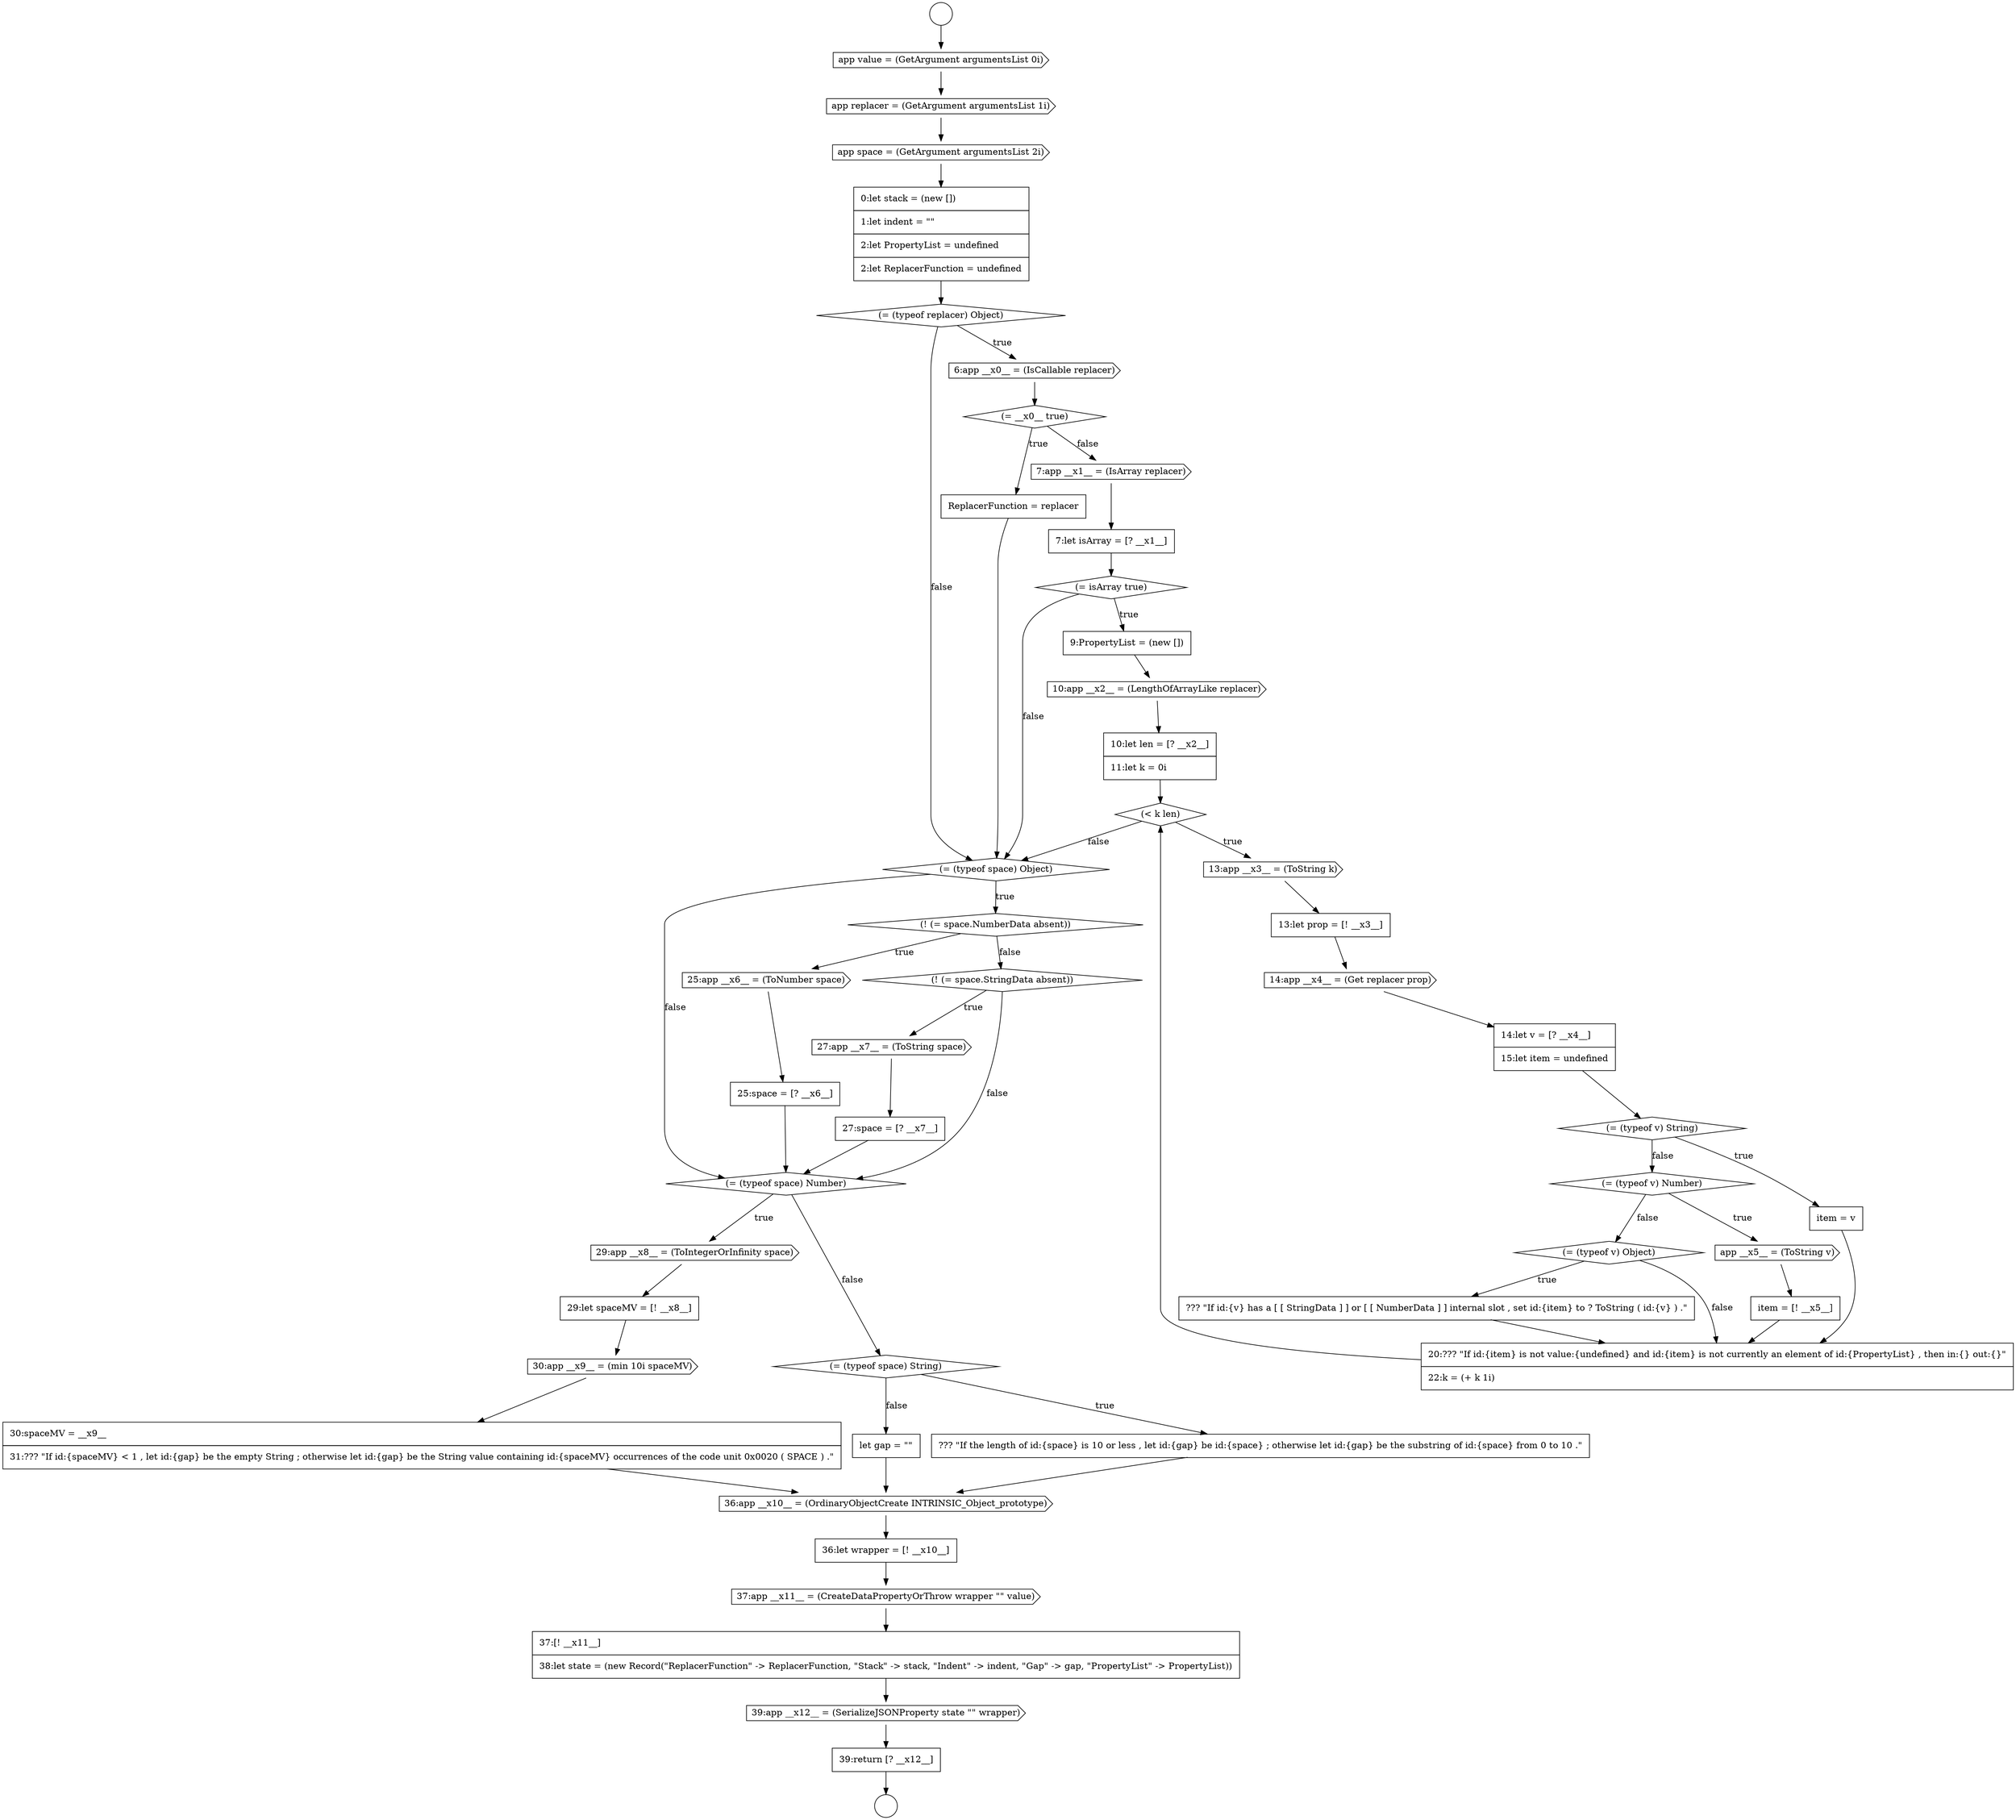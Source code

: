 digraph {
  node0 [shape=circle label=" " color="black" fillcolor="white" style=filled]
  node5 [shape=none, margin=0, label=<<font color="black">
    <table border="0" cellborder="1" cellspacing="0" cellpadding="10">
      <tr><td align="left">0:let stack = (new [])</td></tr>
      <tr><td align="left">1:let indent = &quot;&quot;</td></tr>
      <tr><td align="left">2:let PropertyList = undefined</td></tr>
      <tr><td align="left">2:let ReplacerFunction = undefined</td></tr>
    </table>
  </font>> color="black" fillcolor="white" style=filled]
  node10 [shape=cds, label=<<font color="black">7:app __x1__ = (IsArray replacer)</font>> color="black" fillcolor="white" style=filled]
  node14 [shape=cds, label=<<font color="black">10:app __x2__ = (LengthOfArrayLike replacer)</font>> color="black" fillcolor="white" style=filled]
  node1 [shape=circle label=" " color="black" fillcolor="white" style=filled]
  node6 [shape=diamond, label=<<font color="black">(= (typeof replacer) Object)</font>> color="black" fillcolor="white" style=filled]
  node9 [shape=none, margin=0, label=<<font color="black">
    <table border="0" cellborder="1" cellspacing="0" cellpadding="10">
      <tr><td align="left">ReplacerFunction = replacer</td></tr>
    </table>
  </font>> color="black" fillcolor="white" style=filled]
  node2 [shape=cds, label=<<font color="black">app value = (GetArgument argumentsList 0i)</font>> color="black" fillcolor="white" style=filled]
  node8 [shape=diamond, label=<<font color="black">(= __x0__ true)</font>> color="black" fillcolor="white" style=filled]
  node4 [shape=cds, label=<<font color="black">app space = (GetArgument argumentsList 2i)</font>> color="black" fillcolor="white" style=filled]
  node42 [shape=none, margin=0, label=<<font color="black">
    <table border="0" cellborder="1" cellspacing="0" cellpadding="10">
      <tr><td align="left">??? &quot;If the length of id:{space} is 10 or less , let id:{gap} be id:{space} ; otherwise let id:{gap} be the substring of id:{space} from 0 to 10 .&quot;</td></tr>
    </table>
  </font>> color="black" fillcolor="white" style=filled]
  node24 [shape=cds, label=<<font color="black">app __x5__ = (ToString v)</font>> color="black" fillcolor="white" style=filled]
  node37 [shape=cds, label=<<font color="black">29:app __x8__ = (ToIntegerOrInfinity space)</font>> color="black" fillcolor="white" style=filled]
  node25 [shape=none, margin=0, label=<<font color="black">
    <table border="0" cellborder="1" cellspacing="0" cellpadding="10">
      <tr><td align="left">item = [! __x5__]</td></tr>
    </table>
  </font>> color="black" fillcolor="white" style=filled]
  node20 [shape=none, margin=0, label=<<font color="black">
    <table border="0" cellborder="1" cellspacing="0" cellpadding="10">
      <tr><td align="left">14:let v = [? __x4__]</td></tr>
      <tr><td align="left">15:let item = undefined</td></tr>
    </table>
  </font>> color="black" fillcolor="white" style=filled]
  node46 [shape=cds, label=<<font color="black">37:app __x11__ = (CreateDataPropertyOrThrow wrapper &quot;&quot; value)</font>> color="black" fillcolor="white" style=filled]
  node29 [shape=diamond, label=<<font color="black">(= (typeof space) Object)</font>> color="black" fillcolor="white" style=filled]
  node21 [shape=diamond, label=<<font color="black">(= (typeof v) String)</font>> color="black" fillcolor="white" style=filled]
  node33 [shape=diamond, label=<<font color="black">(! (= space.StringData absent))</font>> color="black" fillcolor="white" style=filled]
  node28 [shape=none, margin=0, label=<<font color="black">
    <table border="0" cellborder="1" cellspacing="0" cellpadding="10">
      <tr><td align="left">20:??? &quot;If id:{item} is not value:{undefined} and id:{item} is not currently an element of id:{PropertyList} , then in:{} out:{}&quot;</td></tr>
      <tr><td align="left">22:k = (+ k 1i)</td></tr>
    </table>
  </font>> color="black" fillcolor="white" style=filled]
  node38 [shape=none, margin=0, label=<<font color="black">
    <table border="0" cellborder="1" cellspacing="0" cellpadding="10">
      <tr><td align="left">29:let spaceMV = [! __x8__]</td></tr>
    </table>
  </font>> color="black" fillcolor="white" style=filled]
  node13 [shape=none, margin=0, label=<<font color="black">
    <table border="0" cellborder="1" cellspacing="0" cellpadding="10">
      <tr><td align="left">9:PropertyList = (new [])</td></tr>
    </table>
  </font>> color="black" fillcolor="white" style=filled]
  node41 [shape=diamond, label=<<font color="black">(= (typeof space) String)</font>> color="black" fillcolor="white" style=filled]
  node45 [shape=none, margin=0, label=<<font color="black">
    <table border="0" cellborder="1" cellspacing="0" cellpadding="10">
      <tr><td align="left">36:let wrapper = [! __x10__]</td></tr>
    </table>
  </font>> color="black" fillcolor="white" style=filled]
  node17 [shape=cds, label=<<font color="black">13:app __x3__ = (ToString k)</font>> color="black" fillcolor="white" style=filled]
  node32 [shape=none, margin=0, label=<<font color="black">
    <table border="0" cellborder="1" cellspacing="0" cellpadding="10">
      <tr><td align="left">25:space = [? __x6__]</td></tr>
    </table>
  </font>> color="black" fillcolor="white" style=filled]
  node34 [shape=cds, label=<<font color="black">27:app __x7__ = (ToString space)</font>> color="black" fillcolor="white" style=filled]
  node22 [shape=none, margin=0, label=<<font color="black">
    <table border="0" cellborder="1" cellspacing="0" cellpadding="10">
      <tr><td align="left">item = v</td></tr>
    </table>
  </font>> color="black" fillcolor="white" style=filled]
  node44 [shape=cds, label=<<font color="black">36:app __x10__ = (OrdinaryObjectCreate INTRINSIC_Object_prototype)</font>> color="black" fillcolor="white" style=filled]
  node27 [shape=none, margin=0, label=<<font color="black">
    <table border="0" cellborder="1" cellspacing="0" cellpadding="10">
      <tr><td align="left">??? &quot;If id:{v} has a [ [ StringData ] ] or [ [ NumberData ] ] internal slot , set id:{item} to ? ToString ( id:{v} ) .&quot;</td></tr>
    </table>
  </font>> color="black" fillcolor="white" style=filled]
  node12 [shape=diamond, label=<<font color="black">(= isArray true)</font>> color="black" fillcolor="white" style=filled]
  node49 [shape=none, margin=0, label=<<font color="black">
    <table border="0" cellborder="1" cellspacing="0" cellpadding="10">
      <tr><td align="left">39:return [? __x12__]</td></tr>
    </table>
  </font>> color="black" fillcolor="white" style=filled]
  node7 [shape=cds, label=<<font color="black">6:app __x0__ = (IsCallable replacer)</font>> color="black" fillcolor="white" style=filled]
  node39 [shape=cds, label=<<font color="black">30:app __x9__ = (min 10i spaceMV)</font>> color="black" fillcolor="white" style=filled]
  node3 [shape=cds, label=<<font color="black">app replacer = (GetArgument argumentsList 1i)</font>> color="black" fillcolor="white" style=filled]
  node35 [shape=none, margin=0, label=<<font color="black">
    <table border="0" cellborder="1" cellspacing="0" cellpadding="10">
      <tr><td align="left">27:space = [? __x7__]</td></tr>
    </table>
  </font>> color="black" fillcolor="white" style=filled]
  node48 [shape=cds, label=<<font color="black">39:app __x12__ = (SerializeJSONProperty state &quot;&quot; wrapper)</font>> color="black" fillcolor="white" style=filled]
  node18 [shape=none, margin=0, label=<<font color="black">
    <table border="0" cellborder="1" cellspacing="0" cellpadding="10">
      <tr><td align="left">13:let prop = [! __x3__]</td></tr>
    </table>
  </font>> color="black" fillcolor="white" style=filled]
  node16 [shape=diamond, label=<<font color="black">(&lt; k len)</font>> color="black" fillcolor="white" style=filled]
  node31 [shape=cds, label=<<font color="black">25:app __x6__ = (ToNumber space)</font>> color="black" fillcolor="white" style=filled]
  node11 [shape=none, margin=0, label=<<font color="black">
    <table border="0" cellborder="1" cellspacing="0" cellpadding="10">
      <tr><td align="left">7:let isArray = [? __x1__]</td></tr>
    </table>
  </font>> color="black" fillcolor="white" style=filled]
  node43 [shape=none, margin=0, label=<<font color="black">
    <table border="0" cellborder="1" cellspacing="0" cellpadding="10">
      <tr><td align="left">let gap = &quot;&quot;</td></tr>
    </table>
  </font>> color="black" fillcolor="white" style=filled]
  node40 [shape=none, margin=0, label=<<font color="black">
    <table border="0" cellborder="1" cellspacing="0" cellpadding="10">
      <tr><td align="left">30:spaceMV = __x9__</td></tr>
      <tr><td align="left">31:??? &quot;If id:{spaceMV} &lt; 1 , let id:{gap} be the empty String ; otherwise let id:{gap} be the String value containing id:{spaceMV} occurrences of the code unit 0x0020 ( SPACE ) .&quot;</td></tr>
    </table>
  </font>> color="black" fillcolor="white" style=filled]
  node26 [shape=diamond, label=<<font color="black">(= (typeof v) Object)</font>> color="black" fillcolor="white" style=filled]
  node23 [shape=diamond, label=<<font color="black">(= (typeof v) Number)</font>> color="black" fillcolor="white" style=filled]
  node36 [shape=diamond, label=<<font color="black">(= (typeof space) Number)</font>> color="black" fillcolor="white" style=filled]
  node30 [shape=diamond, label=<<font color="black">(! (= space.NumberData absent))</font>> color="black" fillcolor="white" style=filled]
  node19 [shape=cds, label=<<font color="black">14:app __x4__ = (Get replacer prop)</font>> color="black" fillcolor="white" style=filled]
  node47 [shape=none, margin=0, label=<<font color="black">
    <table border="0" cellborder="1" cellspacing="0" cellpadding="10">
      <tr><td align="left">37:[! __x11__]</td></tr>
      <tr><td align="left">38:let state = (new Record(&quot;ReplacerFunction&quot; -&gt; ReplacerFunction, &quot;Stack&quot; -&gt; stack, &quot;Indent&quot; -&gt; indent, &quot;Gap&quot; -&gt; gap, &quot;PropertyList&quot; -&gt; PropertyList))</td></tr>
    </table>
  </font>> color="black" fillcolor="white" style=filled]
  node15 [shape=none, margin=0, label=<<font color="black">
    <table border="0" cellborder="1" cellspacing="0" cellpadding="10">
      <tr><td align="left">10:let len = [? __x2__]</td></tr>
      <tr><td align="left">11:let k = 0i</td></tr>
    </table>
  </font>> color="black" fillcolor="white" style=filled]
  node33 -> node34 [label=<<font color="black">true</font>> color="black"]
  node33 -> node36 [label=<<font color="black">false</font>> color="black"]
  node42 -> node44 [ color="black"]
  node26 -> node27 [label=<<font color="black">true</font>> color="black"]
  node26 -> node28 [label=<<font color="black">false</font>> color="black"]
  node36 -> node37 [label=<<font color="black">true</font>> color="black"]
  node36 -> node41 [label=<<font color="black">false</font>> color="black"]
  node9 -> node29 [ color="black"]
  node4 -> node5 [ color="black"]
  node46 -> node47 [ color="black"]
  node8 -> node9 [label=<<font color="black">true</font>> color="black"]
  node8 -> node10 [label=<<font color="black">false</font>> color="black"]
  node38 -> node39 [ color="black"]
  node17 -> node18 [ color="black"]
  node5 -> node6 [ color="black"]
  node3 -> node4 [ color="black"]
  node39 -> node40 [ color="black"]
  node25 -> node28 [ color="black"]
  node7 -> node8 [ color="black"]
  node34 -> node35 [ color="black"]
  node6 -> node7 [label=<<font color="black">true</font>> color="black"]
  node6 -> node29 [label=<<font color="black">false</font>> color="black"]
  node18 -> node19 [ color="black"]
  node2 -> node3 [ color="black"]
  node23 -> node24 [label=<<font color="black">true</font>> color="black"]
  node23 -> node26 [label=<<font color="black">false</font>> color="black"]
  node15 -> node16 [ color="black"]
  node11 -> node12 [ color="black"]
  node22 -> node28 [ color="black"]
  node19 -> node20 [ color="black"]
  node13 -> node14 [ color="black"]
  node35 -> node36 [ color="black"]
  node16 -> node17 [label=<<font color="black">true</font>> color="black"]
  node16 -> node29 [label=<<font color="black">false</font>> color="black"]
  node12 -> node13 [label=<<font color="black">true</font>> color="black"]
  node12 -> node29 [label=<<font color="black">false</font>> color="black"]
  node45 -> node46 [ color="black"]
  node29 -> node30 [label=<<font color="black">true</font>> color="black"]
  node29 -> node36 [label=<<font color="black">false</font>> color="black"]
  node0 -> node2 [ color="black"]
  node43 -> node44 [ color="black"]
  node21 -> node22 [label=<<font color="black">true</font>> color="black"]
  node21 -> node23 [label=<<font color="black">false</font>> color="black"]
  node44 -> node45 [ color="black"]
  node41 -> node42 [label=<<font color="black">true</font>> color="black"]
  node41 -> node43 [label=<<font color="black">false</font>> color="black"]
  node27 -> node28 [ color="black"]
  node37 -> node38 [ color="black"]
  node14 -> node15 [ color="black"]
  node31 -> node32 [ color="black"]
  node10 -> node11 [ color="black"]
  node32 -> node36 [ color="black"]
  node47 -> node48 [ color="black"]
  node49 -> node1 [ color="black"]
  node28 -> node16 [ color="black"]
  node20 -> node21 [ color="black"]
  node24 -> node25 [ color="black"]
  node40 -> node44 [ color="black"]
  node48 -> node49 [ color="black"]
  node30 -> node31 [label=<<font color="black">true</font>> color="black"]
  node30 -> node33 [label=<<font color="black">false</font>> color="black"]
}
